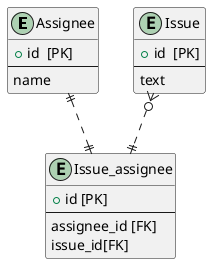 @startuml tables

entity Assignee {
  + id  [PK]
  --
  name
}

entity Issue {
  + id  [PK]
  --
  text
}

entity Issue_assignee{
  + id [PK]
  --
  assignee_id [FK]
  issue_id[FK]
}

Issue }o..|| Issue_assignee
Assignee ||..|| Issue_assignee


@enduml